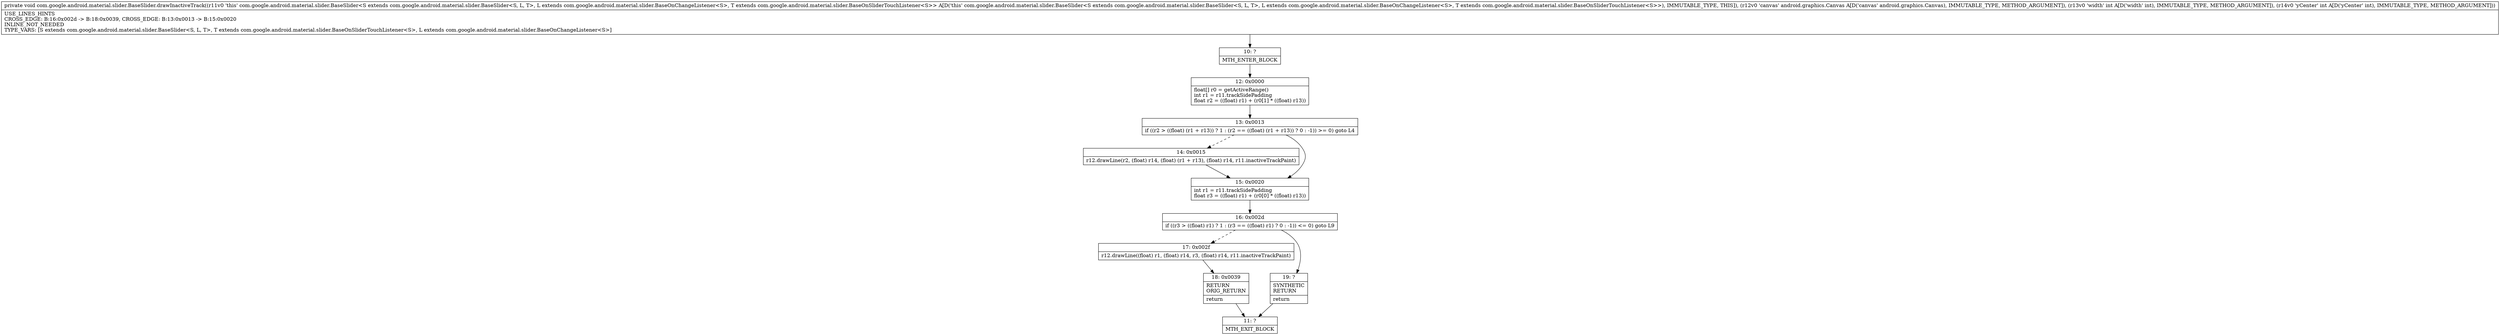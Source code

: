 digraph "CFG forcom.google.android.material.slider.BaseSlider.drawInactiveTrack(Landroid\/graphics\/Canvas;II)V" {
Node_10 [shape=record,label="{10\:\ ?|MTH_ENTER_BLOCK\l}"];
Node_12 [shape=record,label="{12\:\ 0x0000|float[] r0 = getActiveRange()\lint r1 = r11.trackSidePadding\lfloat r2 = ((float) r1) + (r0[1] * ((float) r13))\l}"];
Node_13 [shape=record,label="{13\:\ 0x0013|if ((r2 \> ((float) (r1 + r13)) ? 1 : (r2 == ((float) (r1 + r13)) ? 0 : \-1)) \>= 0) goto L4\l}"];
Node_14 [shape=record,label="{14\:\ 0x0015|r12.drawLine(r2, (float) r14, (float) (r1 + r13), (float) r14, r11.inactiveTrackPaint)\l}"];
Node_15 [shape=record,label="{15\:\ 0x0020|int r1 = r11.trackSidePadding\lfloat r3 = ((float) r1) + (r0[0] * ((float) r13))\l}"];
Node_16 [shape=record,label="{16\:\ 0x002d|if ((r3 \> ((float) r1) ? 1 : (r3 == ((float) r1) ? 0 : \-1)) \<= 0) goto L9\l}"];
Node_17 [shape=record,label="{17\:\ 0x002f|r12.drawLine((float) r1, (float) r14, r3, (float) r14, r11.inactiveTrackPaint)\l}"];
Node_18 [shape=record,label="{18\:\ 0x0039|RETURN\lORIG_RETURN\l|return\l}"];
Node_11 [shape=record,label="{11\:\ ?|MTH_EXIT_BLOCK\l}"];
Node_19 [shape=record,label="{19\:\ ?|SYNTHETIC\lRETURN\l|return\l}"];
MethodNode[shape=record,label="{private void com.google.android.material.slider.BaseSlider.drawInactiveTrack((r11v0 'this' com.google.android.material.slider.BaseSlider\<S extends com.google.android.material.slider.BaseSlider\<S, L, T\>, L extends com.google.android.material.slider.BaseOnChangeListener\<S\>, T extends com.google.android.material.slider.BaseOnSliderTouchListener\<S\>\> A[D('this' com.google.android.material.slider.BaseSlider\<S extends com.google.android.material.slider.BaseSlider\<S, L, T\>, L extends com.google.android.material.slider.BaseOnChangeListener\<S\>, T extends com.google.android.material.slider.BaseOnSliderTouchListener\<S\>\>), IMMUTABLE_TYPE, THIS]), (r12v0 'canvas' android.graphics.Canvas A[D('canvas' android.graphics.Canvas), IMMUTABLE_TYPE, METHOD_ARGUMENT]), (r13v0 'width' int A[D('width' int), IMMUTABLE_TYPE, METHOD_ARGUMENT]), (r14v0 'yCenter' int A[D('yCenter' int), IMMUTABLE_TYPE, METHOD_ARGUMENT]))  | USE_LINES_HINTS\lCROSS_EDGE: B:16:0x002d \-\> B:18:0x0039, CROSS_EDGE: B:13:0x0013 \-\> B:15:0x0020\lINLINE_NOT_NEEDED\lTYPE_VARS: [S extends com.google.android.material.slider.BaseSlider\<S, L, T\>, T extends com.google.android.material.slider.BaseOnSliderTouchListener\<S\>, L extends com.google.android.material.slider.BaseOnChangeListener\<S\>]\l}"];
MethodNode -> Node_10;Node_10 -> Node_12;
Node_12 -> Node_13;
Node_13 -> Node_14[style=dashed];
Node_13 -> Node_15;
Node_14 -> Node_15;
Node_15 -> Node_16;
Node_16 -> Node_17[style=dashed];
Node_16 -> Node_19;
Node_17 -> Node_18;
Node_18 -> Node_11;
Node_19 -> Node_11;
}

